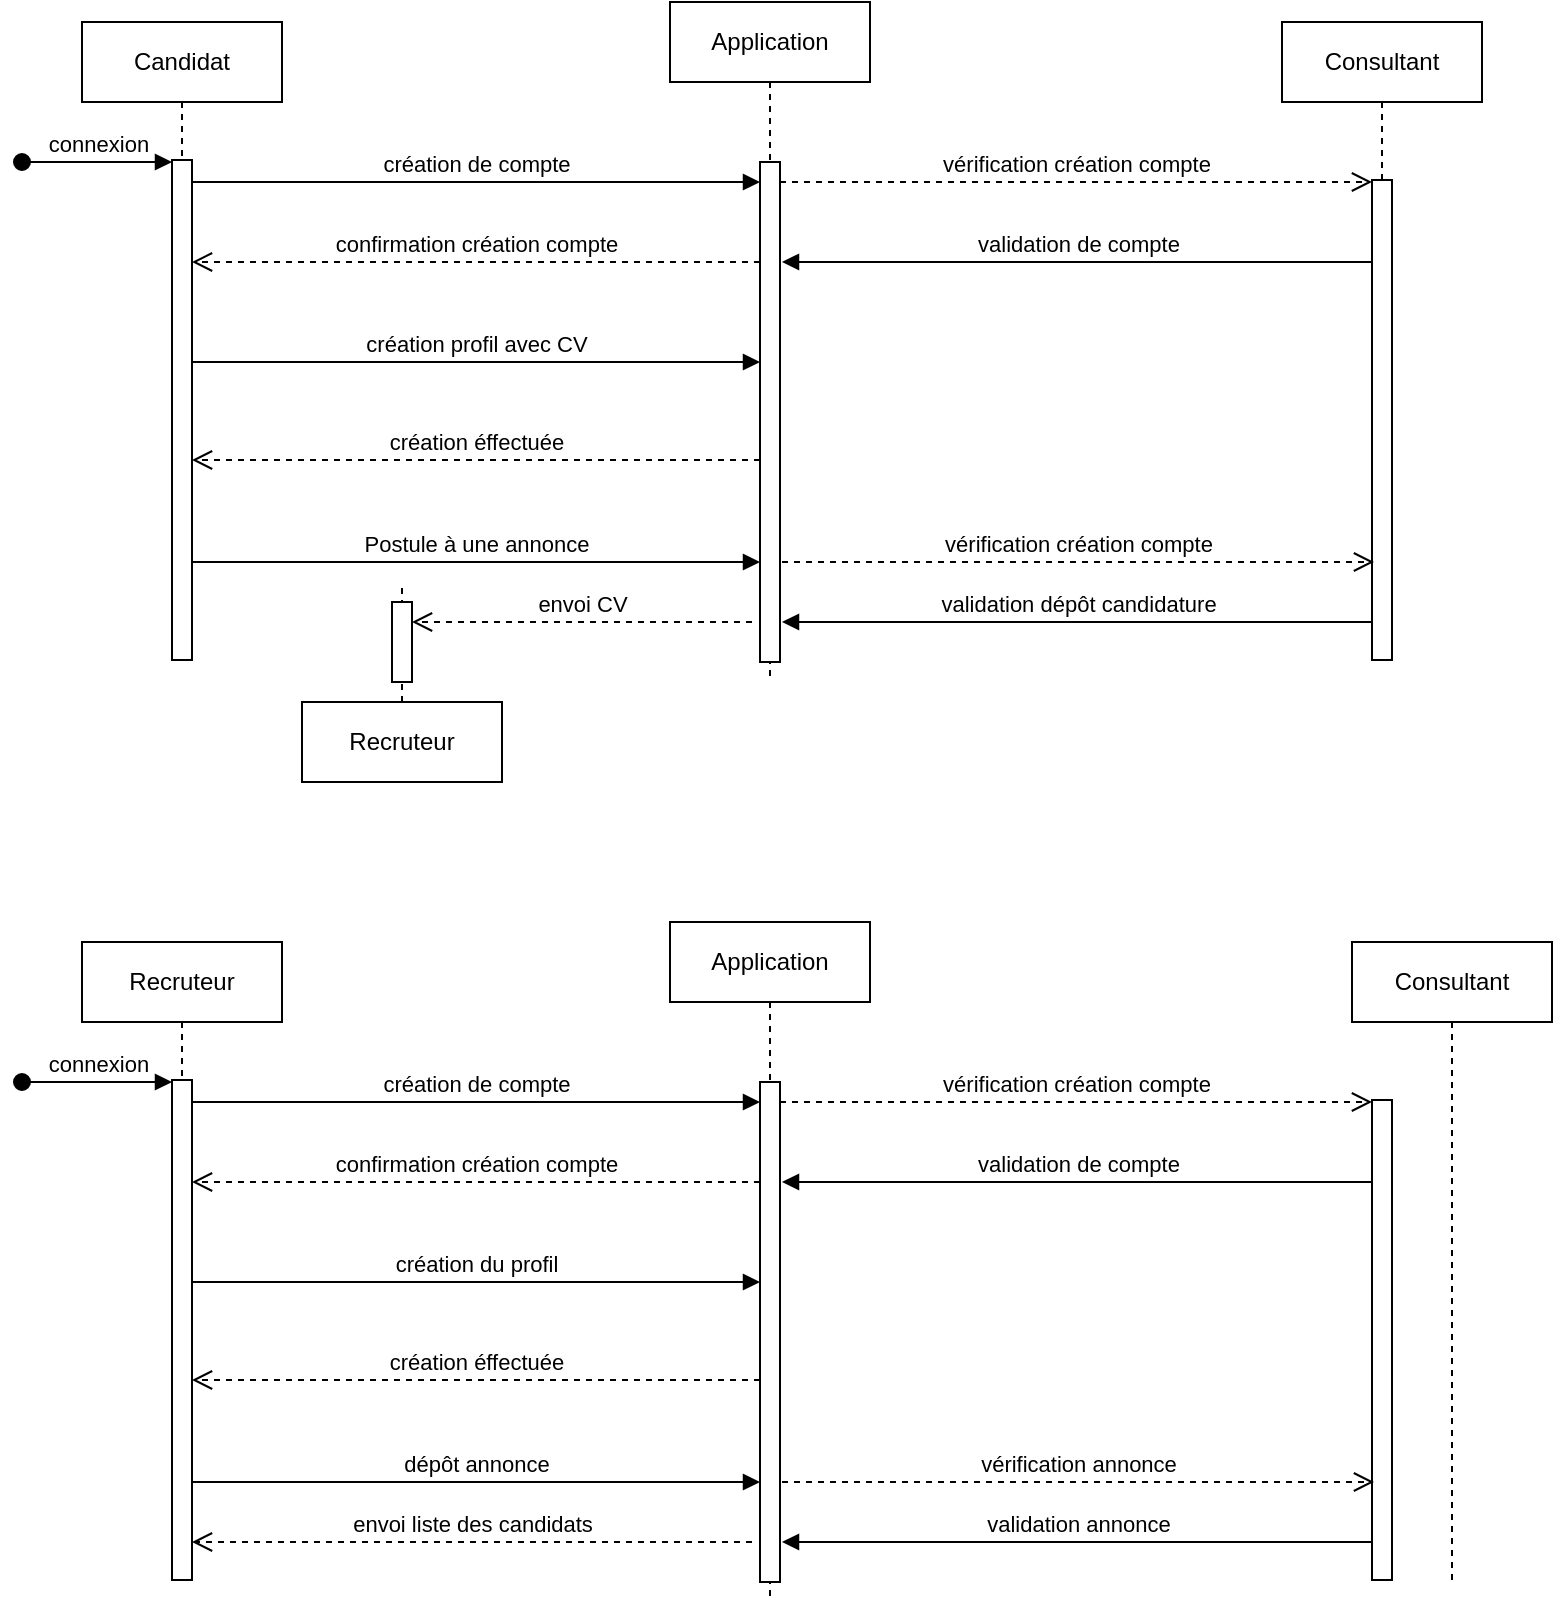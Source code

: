 <mxfile version="21.1.8" type="device">
  <diagram name="Page-1" id="2YBvvXClWsGukQMizWep">
    <mxGraphModel dx="1313" dy="774" grid="1" gridSize="10" guides="1" tooltips="1" connect="1" arrows="1" fold="1" page="1" pageScale="1" pageWidth="850" pageHeight="1100" math="0" shadow="0">
      <root>
        <mxCell id="0" />
        <mxCell id="1" parent="0" />
        <mxCell id="aM9ryv3xv72pqoxQDRHE-1" value="Candidat" style="shape=umlLifeline;perimeter=lifelinePerimeter;whiteSpace=wrap;html=1;container=0;dropTarget=0;collapsible=0;recursiveResize=0;outlineConnect=0;portConstraint=eastwest;newEdgeStyle={&quot;edgeStyle&quot;:&quot;elbowEdgeStyle&quot;,&quot;elbow&quot;:&quot;vertical&quot;,&quot;curved&quot;:0,&quot;rounded&quot;:0};" parent="1" vertex="1">
          <mxGeometry x="40" y="40" width="100" height="320" as="geometry" />
        </mxCell>
        <mxCell id="aM9ryv3xv72pqoxQDRHE-2" value="" style="html=1;points=[];perimeter=orthogonalPerimeter;outlineConnect=0;targetShapes=umlLifeline;portConstraint=eastwest;newEdgeStyle={&quot;edgeStyle&quot;:&quot;elbowEdgeStyle&quot;,&quot;elbow&quot;:&quot;vertical&quot;,&quot;curved&quot;:0,&quot;rounded&quot;:0};" parent="aM9ryv3xv72pqoxQDRHE-1" vertex="1">
          <mxGeometry x="45" y="69" width="10" height="250" as="geometry" />
        </mxCell>
        <mxCell id="aM9ryv3xv72pqoxQDRHE-3" value="connexion" style="html=1;verticalAlign=bottom;startArrow=oval;endArrow=block;startSize=8;edgeStyle=elbowEdgeStyle;elbow=vertical;curved=0;rounded=0;" parent="aM9ryv3xv72pqoxQDRHE-1" target="aM9ryv3xv72pqoxQDRHE-2" edge="1">
          <mxGeometry relative="1" as="geometry">
            <mxPoint x="-30" y="70" as="sourcePoint" />
          </mxGeometry>
        </mxCell>
        <mxCell id="aM9ryv3xv72pqoxQDRHE-5" value="Consultant" style="shape=umlLifeline;perimeter=lifelinePerimeter;whiteSpace=wrap;html=1;container=0;dropTarget=0;collapsible=0;recursiveResize=0;outlineConnect=0;portConstraint=eastwest;newEdgeStyle={&quot;edgeStyle&quot;:&quot;elbowEdgeStyle&quot;,&quot;elbow&quot;:&quot;vertical&quot;,&quot;curved&quot;:0,&quot;rounded&quot;:0};" parent="1" vertex="1">
          <mxGeometry x="640" y="40" width="100" height="320" as="geometry" />
        </mxCell>
        <mxCell id="aM9ryv3xv72pqoxQDRHE-6" value="" style="html=1;points=[];perimeter=orthogonalPerimeter;outlineConnect=0;targetShapes=umlLifeline;portConstraint=eastwest;newEdgeStyle={&quot;edgeStyle&quot;:&quot;elbowEdgeStyle&quot;,&quot;elbow&quot;:&quot;vertical&quot;,&quot;curved&quot;:0,&quot;rounded&quot;:0};" parent="aM9ryv3xv72pqoxQDRHE-5" vertex="1">
          <mxGeometry x="45" y="79" width="10" height="240" as="geometry" />
        </mxCell>
        <mxCell id="aM9ryv3xv72pqoxQDRHE-7" value="création de compte" style="html=1;verticalAlign=bottom;endArrow=block;edgeStyle=elbowEdgeStyle;elbow=vertical;curved=0;rounded=0;" parent="1" source="aM9ryv3xv72pqoxQDRHE-2" target="CrxGq-SpcUat6M0yzvBA-6" edge="1">
          <mxGeometry relative="1" as="geometry">
            <mxPoint x="195" y="130" as="sourcePoint" />
            <Array as="points">
              <mxPoint x="180" y="120" />
            </Array>
          </mxGeometry>
        </mxCell>
        <mxCell id="aM9ryv3xv72pqoxQDRHE-8" value="confirmation création compte" style="html=1;verticalAlign=bottom;endArrow=open;dashed=1;endSize=8;edgeStyle=elbowEdgeStyle;elbow=vertical;curved=0;rounded=0;" parent="1" source="CrxGq-SpcUat6M0yzvBA-6" target="aM9ryv3xv72pqoxQDRHE-2" edge="1">
          <mxGeometry relative="1" as="geometry">
            <mxPoint x="195" y="205" as="targetPoint" />
            <Array as="points">
              <mxPoint x="220" y="160" />
              <mxPoint x="190" y="280" />
            </Array>
          </mxGeometry>
        </mxCell>
        <mxCell id="aM9ryv3xv72pqoxQDRHE-10" value="vérification création compte" style="html=1;verticalAlign=bottom;endArrow=open;dashed=1;endSize=8;edgeStyle=elbowEdgeStyle;elbow=vertical;curved=0;rounded=0;" parent="1" source="CrxGq-SpcUat6M0yzvBA-6" target="aM9ryv3xv72pqoxQDRHE-6" edge="1">
          <mxGeometry relative="1" as="geometry">
            <mxPoint x="175" y="235" as="targetPoint" />
            <Array as="points">
              <mxPoint x="490" y="120" />
              <mxPoint x="730" y="180" />
              <mxPoint x="180" y="230" />
            </Array>
            <mxPoint x="490" y="120" as="sourcePoint" />
          </mxGeometry>
        </mxCell>
        <mxCell id="CrxGq-SpcUat6M0yzvBA-7" value="validation de compte" style="html=1;verticalAlign=bottom;endArrow=block;edgeStyle=elbowEdgeStyle;elbow=vertical;curved=0;rounded=0;" edge="1" parent="1" source="aM9ryv3xv72pqoxQDRHE-6">
          <mxGeometry relative="1" as="geometry">
            <mxPoint x="685" y="160" as="sourcePoint" />
            <Array as="points">
              <mxPoint x="490" y="160" />
            </Array>
            <mxPoint x="390" y="160" as="targetPoint" />
          </mxGeometry>
        </mxCell>
        <mxCell id="CrxGq-SpcUat6M0yzvBA-5" value="Application" style="shape=umlLifeline;perimeter=lifelinePerimeter;whiteSpace=wrap;html=1;container=0;dropTarget=0;collapsible=0;recursiveResize=0;outlineConnect=0;portConstraint=eastwest;newEdgeStyle={&quot;edgeStyle&quot;:&quot;elbowEdgeStyle&quot;,&quot;elbow&quot;:&quot;vertical&quot;,&quot;curved&quot;:0,&quot;rounded&quot;:0};" vertex="1" parent="1">
          <mxGeometry x="334" y="30" width="100" height="340" as="geometry" />
        </mxCell>
        <mxCell id="CrxGq-SpcUat6M0yzvBA-6" value="" style="html=1;points=[];perimeter=orthogonalPerimeter;outlineConnect=0;targetShapes=umlLifeline;portConstraint=eastwest;newEdgeStyle={&quot;edgeStyle&quot;:&quot;elbowEdgeStyle&quot;,&quot;elbow&quot;:&quot;vertical&quot;,&quot;curved&quot;:0,&quot;rounded&quot;:0};" vertex="1" parent="CrxGq-SpcUat6M0yzvBA-5">
          <mxGeometry x="45" y="80" width="10" height="250" as="geometry" />
        </mxCell>
        <mxCell id="CrxGq-SpcUat6M0yzvBA-8" value="création profil avec CV" style="html=1;verticalAlign=bottom;endArrow=block;edgeStyle=elbowEdgeStyle;elbow=vertical;curved=0;rounded=0;" edge="1" parent="1">
          <mxGeometry relative="1" as="geometry">
            <mxPoint x="95" y="210" as="sourcePoint" />
            <Array as="points">
              <mxPoint x="180" y="210" />
            </Array>
            <mxPoint x="379" y="210" as="targetPoint" />
          </mxGeometry>
        </mxCell>
        <mxCell id="CrxGq-SpcUat6M0yzvBA-9" value="création éffectuée" style="html=1;verticalAlign=bottom;endArrow=open;dashed=1;endSize=8;edgeStyle=elbowEdgeStyle;elbow=vertical;curved=0;rounded=0;" edge="1" parent="1">
          <mxGeometry relative="1" as="geometry">
            <mxPoint x="95" y="259" as="targetPoint" />
            <Array as="points">
              <mxPoint x="220" y="259" />
              <mxPoint x="190" y="379" />
            </Array>
            <mxPoint x="379" y="259" as="sourcePoint" />
          </mxGeometry>
        </mxCell>
        <mxCell id="CrxGq-SpcUat6M0yzvBA-10" value="Postule à une annonce" style="html=1;verticalAlign=bottom;endArrow=block;edgeStyle=elbowEdgeStyle;elbow=vertical;curved=0;rounded=0;" edge="1" parent="1">
          <mxGeometry relative="1" as="geometry">
            <mxPoint x="95" y="310" as="sourcePoint" />
            <Array as="points">
              <mxPoint x="180" y="310" />
            </Array>
            <mxPoint x="379" y="310" as="targetPoint" />
          </mxGeometry>
        </mxCell>
        <mxCell id="CrxGq-SpcUat6M0yzvBA-11" value="vérification création compte" style="html=1;verticalAlign=bottom;endArrow=open;dashed=1;endSize=8;edgeStyle=elbowEdgeStyle;elbow=vertical;curved=0;rounded=0;" edge="1" parent="1">
          <mxGeometry relative="1" as="geometry">
            <mxPoint x="686" y="310" as="targetPoint" />
            <Array as="points">
              <mxPoint x="491" y="310" />
              <mxPoint x="731" y="370" />
              <mxPoint x="181" y="420" />
            </Array>
            <mxPoint x="390" y="310" as="sourcePoint" />
          </mxGeometry>
        </mxCell>
        <mxCell id="CrxGq-SpcUat6M0yzvBA-12" value="validation dépôt candidature" style="html=1;verticalAlign=bottom;endArrow=block;edgeStyle=elbowEdgeStyle;elbow=vertical;curved=0;rounded=0;" edge="1" parent="1">
          <mxGeometry relative="1" as="geometry">
            <mxPoint x="685" y="340" as="sourcePoint" />
            <Array as="points">
              <mxPoint x="490" y="340" />
            </Array>
            <mxPoint x="390" y="340" as="targetPoint" />
          </mxGeometry>
        </mxCell>
        <mxCell id="CrxGq-SpcUat6M0yzvBA-13" value="" style="shape=umlLifeline;perimeter=lifelinePerimeter;whiteSpace=wrap;html=1;container=0;dropTarget=0;collapsible=0;recursiveResize=0;outlineConnect=0;portConstraint=eastwest;newEdgeStyle={&quot;edgeStyle&quot;:&quot;elbowEdgeStyle&quot;,&quot;elbow&quot;:&quot;vertical&quot;,&quot;curved&quot;:0,&quot;rounded&quot;:0};direction=west;" vertex="1" parent="1">
          <mxGeometry x="150" y="320" width="100" height="100" as="geometry" />
        </mxCell>
        <mxCell id="CrxGq-SpcUat6M0yzvBA-16" value="" style="rounded=0;whiteSpace=wrap;html=1;direction=south;" vertex="1" parent="1">
          <mxGeometry x="195" y="330" width="10" height="40" as="geometry" />
        </mxCell>
        <mxCell id="CrxGq-SpcUat6M0yzvBA-17" value="Recruteur" style="text;html=1;strokeColor=none;fillColor=none;align=center;verticalAlign=middle;whiteSpace=wrap;rounded=0;" vertex="1" parent="1">
          <mxGeometry x="170" y="385" width="60" height="30" as="geometry" />
        </mxCell>
        <mxCell id="CrxGq-SpcUat6M0yzvBA-20" value="envoi CV" style="html=1;verticalAlign=bottom;endArrow=open;dashed=1;endSize=8;edgeStyle=elbowEdgeStyle;elbow=vertical;curved=0;rounded=0;" edge="1" parent="1">
          <mxGeometry relative="1" as="geometry">
            <mxPoint x="205" y="340" as="targetPoint" />
            <Array as="points">
              <mxPoint x="216" y="340" />
              <mxPoint x="186" y="460" />
            </Array>
            <mxPoint x="375" y="340" as="sourcePoint" />
          </mxGeometry>
        </mxCell>
        <mxCell id="CrxGq-SpcUat6M0yzvBA-21" value="Recruteur" style="shape=umlLifeline;perimeter=lifelinePerimeter;whiteSpace=wrap;html=1;container=0;dropTarget=0;collapsible=0;recursiveResize=0;outlineConnect=0;portConstraint=eastwest;newEdgeStyle={&quot;edgeStyle&quot;:&quot;elbowEdgeStyle&quot;,&quot;elbow&quot;:&quot;vertical&quot;,&quot;curved&quot;:0,&quot;rounded&quot;:0};" vertex="1" parent="1">
          <mxGeometry x="40" y="500" width="100" height="320" as="geometry" />
        </mxCell>
        <mxCell id="CrxGq-SpcUat6M0yzvBA-22" value="" style="html=1;points=[];perimeter=orthogonalPerimeter;outlineConnect=0;targetShapes=umlLifeline;portConstraint=eastwest;newEdgeStyle={&quot;edgeStyle&quot;:&quot;elbowEdgeStyle&quot;,&quot;elbow&quot;:&quot;vertical&quot;,&quot;curved&quot;:0,&quot;rounded&quot;:0};" vertex="1" parent="CrxGq-SpcUat6M0yzvBA-21">
          <mxGeometry x="45" y="69" width="10" height="250" as="geometry" />
        </mxCell>
        <mxCell id="CrxGq-SpcUat6M0yzvBA-23" value="connexion" style="html=1;verticalAlign=bottom;startArrow=oval;endArrow=block;startSize=8;edgeStyle=elbowEdgeStyle;elbow=vertical;curved=0;rounded=0;" edge="1" parent="CrxGq-SpcUat6M0yzvBA-21" target="CrxGq-SpcUat6M0yzvBA-22">
          <mxGeometry relative="1" as="geometry">
            <mxPoint x="-30" y="70" as="sourcePoint" />
          </mxGeometry>
        </mxCell>
        <mxCell id="CrxGq-SpcUat6M0yzvBA-24" value="Consultant" style="shape=umlLifeline;perimeter=lifelinePerimeter;whiteSpace=wrap;html=1;container=0;dropTarget=0;collapsible=0;recursiveResize=0;outlineConnect=0;portConstraint=eastwest;newEdgeStyle={&quot;edgeStyle&quot;:&quot;elbowEdgeStyle&quot;,&quot;elbow&quot;:&quot;vertical&quot;,&quot;curved&quot;:0,&quot;rounded&quot;:0};" vertex="1" parent="1">
          <mxGeometry x="675" y="500" width="100" height="320" as="geometry" />
        </mxCell>
        <mxCell id="CrxGq-SpcUat6M0yzvBA-25" value="" style="html=1;points=[];perimeter=orthogonalPerimeter;outlineConnect=0;targetShapes=umlLifeline;portConstraint=eastwest;newEdgeStyle={&quot;edgeStyle&quot;:&quot;elbowEdgeStyle&quot;,&quot;elbow&quot;:&quot;vertical&quot;,&quot;curved&quot;:0,&quot;rounded&quot;:0};" vertex="1" parent="CrxGq-SpcUat6M0yzvBA-24">
          <mxGeometry x="10" y="79" width="10" height="240" as="geometry" />
        </mxCell>
        <mxCell id="CrxGq-SpcUat6M0yzvBA-26" value="création de compte" style="html=1;verticalAlign=bottom;endArrow=block;edgeStyle=elbowEdgeStyle;elbow=vertical;curved=0;rounded=0;" edge="1" parent="1" source="CrxGq-SpcUat6M0yzvBA-22" target="CrxGq-SpcUat6M0yzvBA-31">
          <mxGeometry relative="1" as="geometry">
            <mxPoint x="195" y="590" as="sourcePoint" />
            <Array as="points">
              <mxPoint x="180" y="580" />
            </Array>
          </mxGeometry>
        </mxCell>
        <mxCell id="CrxGq-SpcUat6M0yzvBA-27" value="confirmation création compte" style="html=1;verticalAlign=bottom;endArrow=open;dashed=1;endSize=8;edgeStyle=elbowEdgeStyle;elbow=vertical;curved=0;rounded=0;" edge="1" parent="1" source="CrxGq-SpcUat6M0yzvBA-31" target="CrxGq-SpcUat6M0yzvBA-22">
          <mxGeometry relative="1" as="geometry">
            <mxPoint x="195" y="665" as="targetPoint" />
            <Array as="points">
              <mxPoint x="220" y="620" />
              <mxPoint x="190" y="740" />
            </Array>
          </mxGeometry>
        </mxCell>
        <mxCell id="CrxGq-SpcUat6M0yzvBA-28" value="vérification création compte" style="html=1;verticalAlign=bottom;endArrow=open;dashed=1;endSize=8;edgeStyle=elbowEdgeStyle;elbow=vertical;curved=0;rounded=0;" edge="1" parent="1" source="CrxGq-SpcUat6M0yzvBA-31" target="CrxGq-SpcUat6M0yzvBA-25">
          <mxGeometry relative="1" as="geometry">
            <mxPoint x="175" y="695" as="targetPoint" />
            <Array as="points">
              <mxPoint x="490" y="580" />
              <mxPoint x="730" y="640" />
              <mxPoint x="180" y="690" />
            </Array>
            <mxPoint x="490" y="580" as="sourcePoint" />
          </mxGeometry>
        </mxCell>
        <mxCell id="CrxGq-SpcUat6M0yzvBA-29" value="validation de compte" style="html=1;verticalAlign=bottom;endArrow=block;edgeStyle=elbowEdgeStyle;elbow=vertical;curved=0;rounded=0;" edge="1" parent="1" source="CrxGq-SpcUat6M0yzvBA-25">
          <mxGeometry relative="1" as="geometry">
            <mxPoint x="685" y="620" as="sourcePoint" />
            <Array as="points">
              <mxPoint x="490" y="620" />
            </Array>
            <mxPoint x="390" y="620" as="targetPoint" />
          </mxGeometry>
        </mxCell>
        <mxCell id="CrxGq-SpcUat6M0yzvBA-30" value="Application" style="shape=umlLifeline;perimeter=lifelinePerimeter;whiteSpace=wrap;html=1;container=0;dropTarget=0;collapsible=0;recursiveResize=0;outlineConnect=0;portConstraint=eastwest;newEdgeStyle={&quot;edgeStyle&quot;:&quot;elbowEdgeStyle&quot;,&quot;elbow&quot;:&quot;vertical&quot;,&quot;curved&quot;:0,&quot;rounded&quot;:0};" vertex="1" parent="1">
          <mxGeometry x="334" y="490" width="100" height="340" as="geometry" />
        </mxCell>
        <mxCell id="CrxGq-SpcUat6M0yzvBA-31" value="" style="html=1;points=[];perimeter=orthogonalPerimeter;outlineConnect=0;targetShapes=umlLifeline;portConstraint=eastwest;newEdgeStyle={&quot;edgeStyle&quot;:&quot;elbowEdgeStyle&quot;,&quot;elbow&quot;:&quot;vertical&quot;,&quot;curved&quot;:0,&quot;rounded&quot;:0};" vertex="1" parent="CrxGq-SpcUat6M0yzvBA-30">
          <mxGeometry x="45" y="80" width="10" height="250" as="geometry" />
        </mxCell>
        <mxCell id="CrxGq-SpcUat6M0yzvBA-32" value="création du profil" style="html=1;verticalAlign=bottom;endArrow=block;edgeStyle=elbowEdgeStyle;elbow=vertical;curved=0;rounded=0;" edge="1" parent="1">
          <mxGeometry relative="1" as="geometry">
            <mxPoint x="95" y="670" as="sourcePoint" />
            <Array as="points">
              <mxPoint x="180" y="670" />
            </Array>
            <mxPoint x="379" y="670" as="targetPoint" />
          </mxGeometry>
        </mxCell>
        <mxCell id="CrxGq-SpcUat6M0yzvBA-33" value="création éffectuée" style="html=1;verticalAlign=bottom;endArrow=open;dashed=1;endSize=8;edgeStyle=elbowEdgeStyle;elbow=vertical;curved=0;rounded=0;" edge="1" parent="1">
          <mxGeometry relative="1" as="geometry">
            <mxPoint x="95" y="719" as="targetPoint" />
            <Array as="points">
              <mxPoint x="220" y="719" />
              <mxPoint x="190" y="839" />
            </Array>
            <mxPoint x="379" y="719" as="sourcePoint" />
          </mxGeometry>
        </mxCell>
        <mxCell id="CrxGq-SpcUat6M0yzvBA-34" value="dépôt annonce" style="html=1;verticalAlign=bottom;endArrow=block;edgeStyle=elbowEdgeStyle;elbow=vertical;curved=0;rounded=0;" edge="1" parent="1">
          <mxGeometry relative="1" as="geometry">
            <mxPoint x="95" y="770" as="sourcePoint" />
            <Array as="points">
              <mxPoint x="180" y="770" />
            </Array>
            <mxPoint x="379" y="770" as="targetPoint" />
          </mxGeometry>
        </mxCell>
        <mxCell id="CrxGq-SpcUat6M0yzvBA-35" value="vérification annonce" style="html=1;verticalAlign=bottom;endArrow=open;dashed=1;endSize=8;edgeStyle=elbowEdgeStyle;elbow=vertical;curved=0;rounded=0;" edge="1" parent="1">
          <mxGeometry relative="1" as="geometry">
            <mxPoint x="686" y="770" as="targetPoint" />
            <Array as="points">
              <mxPoint x="491" y="770" />
              <mxPoint x="731" y="830" />
              <mxPoint x="181" y="880" />
            </Array>
            <mxPoint x="390" y="770" as="sourcePoint" />
          </mxGeometry>
        </mxCell>
        <mxCell id="CrxGq-SpcUat6M0yzvBA-36" value="validation annonce" style="html=1;verticalAlign=bottom;endArrow=block;edgeStyle=elbowEdgeStyle;elbow=vertical;curved=0;rounded=0;" edge="1" parent="1">
          <mxGeometry relative="1" as="geometry">
            <mxPoint x="685" y="800" as="sourcePoint" />
            <Array as="points">
              <mxPoint x="490" y="800" />
            </Array>
            <mxPoint x="390" y="800" as="targetPoint" />
          </mxGeometry>
        </mxCell>
        <mxCell id="CrxGq-SpcUat6M0yzvBA-40" value="envoi liste des candidats" style="html=1;verticalAlign=bottom;endArrow=open;dashed=1;endSize=8;edgeStyle=elbowEdgeStyle;elbow=vertical;curved=0;rounded=0;" edge="1" parent="1" target="CrxGq-SpcUat6M0yzvBA-22">
          <mxGeometry relative="1" as="geometry">
            <mxPoint x="205" y="800" as="targetPoint" />
            <Array as="points">
              <mxPoint x="216" y="800" />
              <mxPoint x="186" y="920" />
            </Array>
            <mxPoint x="375" y="800" as="sourcePoint" />
          </mxGeometry>
        </mxCell>
      </root>
    </mxGraphModel>
  </diagram>
</mxfile>
